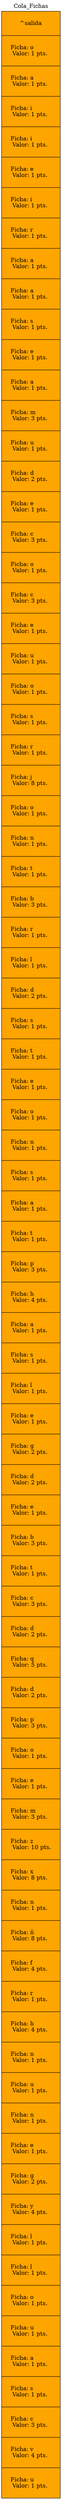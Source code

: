digraph pila {
label=Cola_Fichas;
labelloc=t;
node [margin=0.3 fontcolor=black  shape=record style=filled fillcolor=orange  color=black];

struct1[
label="{
^salida|Ficha: o\l
 Valor: 1 pts.\l
|Ficha: a\l
 Valor: 1 pts.\l
|Ficha: i\l
 Valor: 1 pts.\l
|Ficha: i\l
 Valor: 1 pts.\l
|Ficha: e\l
 Valor: 1 pts.\l
|Ficha: i\l
 Valor: 1 pts.\l
|Ficha: r\l
 Valor: 1 pts.\l
|Ficha: a\l
 Valor: 1 pts.\l
|Ficha: a\l
 Valor: 1 pts.\l
|Ficha: s\l
 Valor: 1 pts.\l
|Ficha: e\l
 Valor: 1 pts.\l
|Ficha: a\l
 Valor: 1 pts.\l
|Ficha: m\l
 Valor: 3 pts.\l
|Ficha: u\l
 Valor: 1 pts.\l
|Ficha: d\l
 Valor: 2 pts.\l
|Ficha: e\l
 Valor: 1 pts.\l
|Ficha: c\l
 Valor: 3 pts.\l
|Ficha: o\l
 Valor: 1 pts.\l
|Ficha: c\l
 Valor: 3 pts.\l
|Ficha: e\l
 Valor: 1 pts.\l
|Ficha: u\l
 Valor: 1 pts.\l
|Ficha: o\l
 Valor: 1 pts.\l
|Ficha: s\l
 Valor: 1 pts.\l
|Ficha: r\l
 Valor: 1 pts.\l
|Ficha: j\l
 Valor: 8 pts.\l
|Ficha: o\l
 Valor: 1 pts.\l
|Ficha: n\l
 Valor: 1 pts.\l
|Ficha: t\l
 Valor: 1 pts.\l
|Ficha: b\l
 Valor: 3 pts.\l
|Ficha: r\l
 Valor: 1 pts.\l
|Ficha: l\l
 Valor: 1 pts.\l
|Ficha: d\l
 Valor: 2 pts.\l
|Ficha: s\l
 Valor: 1 pts.\l
|Ficha: t\l
 Valor: 1 pts.\l
|Ficha: e\l
 Valor: 1 pts.\l
|Ficha: o\l
 Valor: 1 pts.\l
|Ficha: n\l
 Valor: 1 pts.\l
|Ficha: s\l
 Valor: 1 pts.\l
|Ficha: a\l
 Valor: 1 pts.\l
|Ficha: t\l
 Valor: 1 pts.\l
|Ficha: p\l
 Valor: 3 pts.\l
|Ficha: h\l
 Valor: 4 pts.\l
|Ficha: a\l
 Valor: 1 pts.\l
|Ficha: s\l
 Valor: 1 pts.\l
|Ficha: l\l
 Valor: 1 pts.\l
|Ficha: e\l
 Valor: 1 pts.\l
|Ficha: g\l
 Valor: 2 pts.\l
|Ficha: d\l
 Valor: 2 pts.\l
|Ficha: e\l
 Valor: 1 pts.\l
|Ficha: b\l
 Valor: 3 pts.\l
|Ficha: t\l
 Valor: 1 pts.\l
|Ficha: c\l
 Valor: 3 pts.\l
|Ficha: d\l
 Valor: 2 pts.\l
|Ficha: q\l
 Valor: 5 pts.\l
|Ficha: d\l
 Valor: 2 pts.\l
|Ficha: p\l
 Valor: 3 pts.\l
|Ficha: o\l
 Valor: 1 pts.\l
|Ficha: e\l
 Valor: 1 pts.\l
|Ficha: m\l
 Valor: 3 pts.\l
|Ficha: z\l
 Valor: 10 pts.\l
|Ficha: x\l
 Valor: 8 pts.\l
|Ficha: n\l
 Valor: 1 pts.\l
|Ficha: ñ\l
 Valor: 8 pts.\l
|Ficha: f\l
 Valor: 4 pts.\l
|Ficha: r\l
 Valor: 1 pts.\l
|Ficha: h\l
 Valor: 4 pts.\l
|Ficha: n\l
 Valor: 1 pts.\l
|Ficha: u\l
 Valor: 1 pts.\l
|Ficha: n\l
 Valor: 1 pts.\l
|Ficha: e\l
 Valor: 1 pts.\l
|Ficha: g\l
 Valor: 2 pts.\l
|Ficha: y\l
 Valor: 4 pts.\l
|Ficha: l\l
 Valor: 1 pts.\l
|Ficha: l\l
 Valor: 1 pts.\l
|Ficha: o\l
 Valor: 1 pts.\l
|Ficha: u\l
 Valor: 1 pts.\l
|Ficha: a\l
 Valor: 1 pts.\l
|Ficha: s\l
 Valor: 1 pts.\l
|Ficha: c\l
 Valor: 3 pts.\l
|Ficha: v\l
 Valor: 4 pts.\l
|Ficha: u\l
 Valor: 1 pts.\l
}" 
];
}
